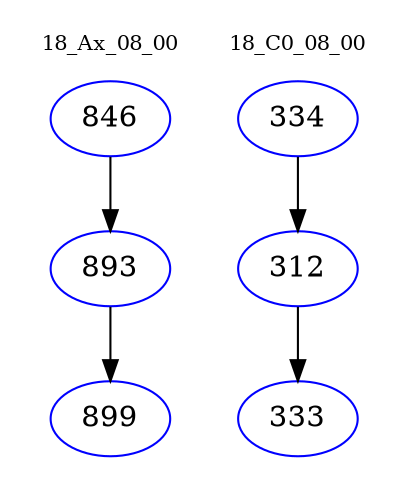 digraph{
subgraph cluster_0 {
color = white
label = "18_Ax_08_00";
fontsize=10;
T0_846 [label="846", color="blue"]
T0_846 -> T0_893 [color="black"]
T0_893 [label="893", color="blue"]
T0_893 -> T0_899 [color="black"]
T0_899 [label="899", color="blue"]
}
subgraph cluster_1 {
color = white
label = "18_C0_08_00";
fontsize=10;
T1_334 [label="334", color="blue"]
T1_334 -> T1_312 [color="black"]
T1_312 [label="312", color="blue"]
T1_312 -> T1_333 [color="black"]
T1_333 [label="333", color="blue"]
}
}
